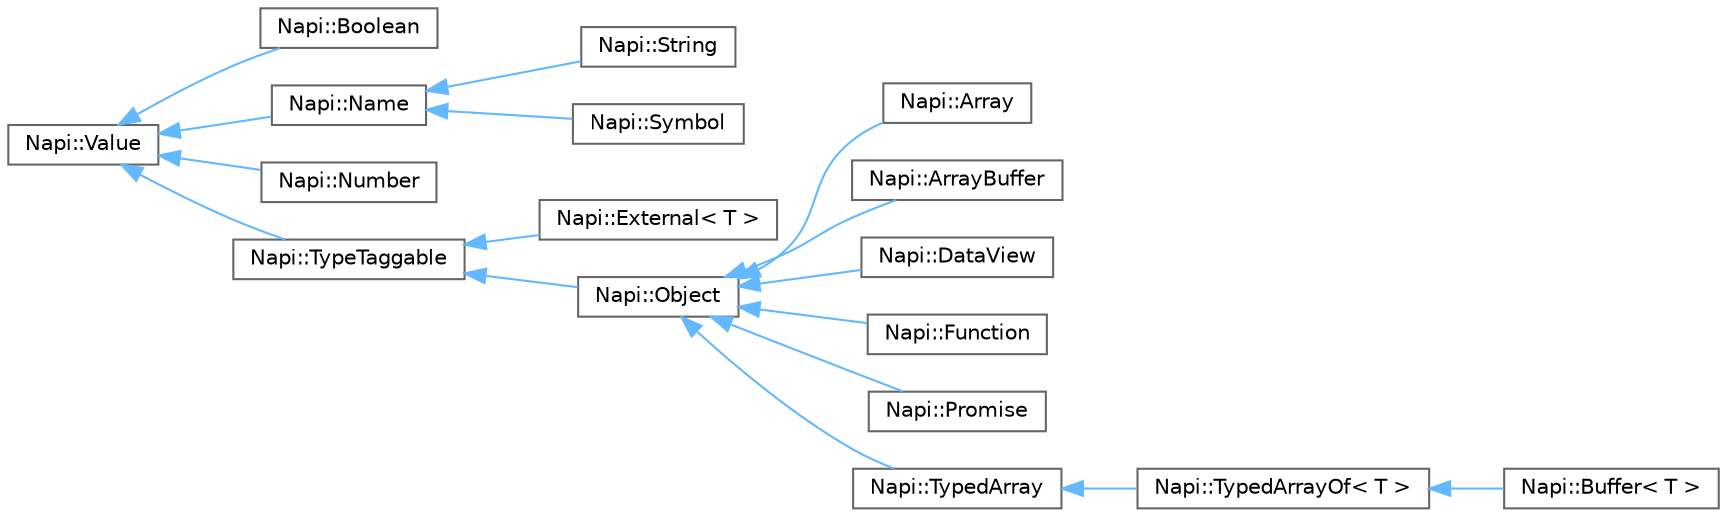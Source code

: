digraph "Graphical Class Hierarchy"
{
 // LATEX_PDF_SIZE
  bgcolor="transparent";
  edge [fontname=Helvetica,fontsize=10,labelfontname=Helvetica,labelfontsize=10];
  node [fontname=Helvetica,fontsize=10,shape=box,height=0.2,width=0.4];
  rankdir="LR";
  Node0 [id="Node000000",label="Napi::Value",height=0.2,width=0.4,color="grey40", fillcolor="white", style="filled",URL="$class_napi_1_1_value.html",tooltip=" "];
  Node0 -> Node1 [id="edge61_Node000000_Node000001",dir="back",color="steelblue1",style="solid",tooltip=" "];
  Node1 [id="Node000001",label="Napi::Boolean",height=0.2,width=0.4,color="grey40", fillcolor="white", style="filled",URL="$class_napi_1_1_boolean.html",tooltip="A JavaScript boolean value."];
  Node0 -> Node2 [id="edge62_Node000000_Node000002",dir="back",color="steelblue1",style="solid",tooltip=" "];
  Node2 [id="Node000002",label="Napi::Name",height=0.2,width=0.4,color="grey40", fillcolor="white", style="filled",URL="$class_napi_1_1_name.html",tooltip="A JavaScript string or symbol value (that can be used as a property name)."];
  Node2 -> Node3 [id="edge63_Node000002_Node000003",dir="back",color="steelblue1",style="solid",tooltip=" "];
  Node3 [id="Node000003",label="Napi::String",height=0.2,width=0.4,color="grey40", fillcolor="white", style="filled",URL="$class_napi_1_1_string.html",tooltip="A JavaScript string value."];
  Node2 -> Node4 [id="edge64_Node000002_Node000004",dir="back",color="steelblue1",style="solid",tooltip=" "];
  Node4 [id="Node000004",label="Napi::Symbol",height=0.2,width=0.4,color="grey40", fillcolor="white", style="filled",URL="$class_napi_1_1_symbol.html",tooltip="A JavaScript symbol value."];
  Node0 -> Node5 [id="edge65_Node000000_Node000005",dir="back",color="steelblue1",style="solid",tooltip=" "];
  Node5 [id="Node000005",label="Napi::Number",height=0.2,width=0.4,color="grey40", fillcolor="white", style="filled",URL="$class_napi_1_1_number.html",tooltip="A JavaScript number value."];
  Node0 -> Node6 [id="edge66_Node000000_Node000006",dir="back",color="steelblue1",style="solid",tooltip=" "];
  Node6 [id="Node000006",label="Napi::TypeTaggable",height=0.2,width=0.4,color="grey40", fillcolor="white", style="filled",URL="$class_napi_1_1_type_taggable.html",tooltip=" "];
  Node6 -> Node7 [id="edge67_Node000006_Node000007",dir="back",color="steelblue1",style="solid",tooltip=" "];
  Node7 [id="Node000007",label="Napi::External\< T \>",height=0.2,width=0.4,color="grey40", fillcolor="white", style="filled",URL="$class_napi_1_1_external.html",tooltip=" "];
  Node6 -> Node8 [id="edge68_Node000006_Node000008",dir="back",color="steelblue1",style="solid",tooltip=" "];
  Node8 [id="Node000008",label="Napi::Object",height=0.2,width=0.4,color="grey40", fillcolor="white", style="filled",URL="$class_napi_1_1_object.html",tooltip="A JavaScript object value."];
  Node8 -> Node9 [id="edge69_Node000008_Node000009",dir="back",color="steelblue1",style="solid",tooltip=" "];
  Node9 [id="Node000009",label="Napi::Array",height=0.2,width=0.4,color="grey40", fillcolor="white", style="filled",URL="$class_napi_1_1_array.html",tooltip=" "];
  Node8 -> Node10 [id="edge70_Node000008_Node000010",dir="back",color="steelblue1",style="solid",tooltip=" "];
  Node10 [id="Node000010",label="Napi::ArrayBuffer",height=0.2,width=0.4,color="grey40", fillcolor="white", style="filled",URL="$class_napi_1_1_array_buffer.html",tooltip="A JavaScript array buffer value."];
  Node8 -> Node11 [id="edge71_Node000008_Node000011",dir="back",color="steelblue1",style="solid",tooltip=" "];
  Node11 [id="Node000011",label="Napi::DataView",height=0.2,width=0.4,color="grey40", fillcolor="white", style="filled",URL="$class_napi_1_1_data_view.html",tooltip=" "];
  Node8 -> Node12 [id="edge72_Node000008_Node000012",dir="back",color="steelblue1",style="solid",tooltip=" "];
  Node12 [id="Node000012",label="Napi::Function",height=0.2,width=0.4,color="grey40", fillcolor="white", style="filled",URL="$class_napi_1_1_function.html",tooltip=" "];
  Node8 -> Node13 [id="edge73_Node000008_Node000013",dir="back",color="steelblue1",style="solid",tooltip=" "];
  Node13 [id="Node000013",label="Napi::Promise",height=0.2,width=0.4,color="grey40", fillcolor="white", style="filled",URL="$class_napi_1_1_promise.html",tooltip=" "];
  Node8 -> Node14 [id="edge74_Node000008_Node000014",dir="back",color="steelblue1",style="solid",tooltip=" "];
  Node14 [id="Node000014",label="Napi::TypedArray",height=0.2,width=0.4,color="grey40", fillcolor="white", style="filled",URL="$class_napi_1_1_typed_array.html",tooltip=" "];
  Node14 -> Node15 [id="edge75_Node000014_Node000015",dir="back",color="steelblue1",style="solid",tooltip=" "];
  Node15 [id="Node000015",label="Napi::TypedArrayOf\< T \>",height=0.2,width=0.4,color="grey40", fillcolor="white", style="filled",URL="$class_napi_1_1_typed_array_of.html",tooltip=" "];
  Node15 -> Node16 [id="edge76_Node000015_Node000016",dir="back",color="steelblue1",style="solid",tooltip=" "];
  Node16 [id="Node000016",label="Napi::Buffer\< T \>",height=0.2,width=0.4,color="grey40", fillcolor="white", style="filled",URL="$class_napi_1_1_buffer.html",tooltip=" "];
}
